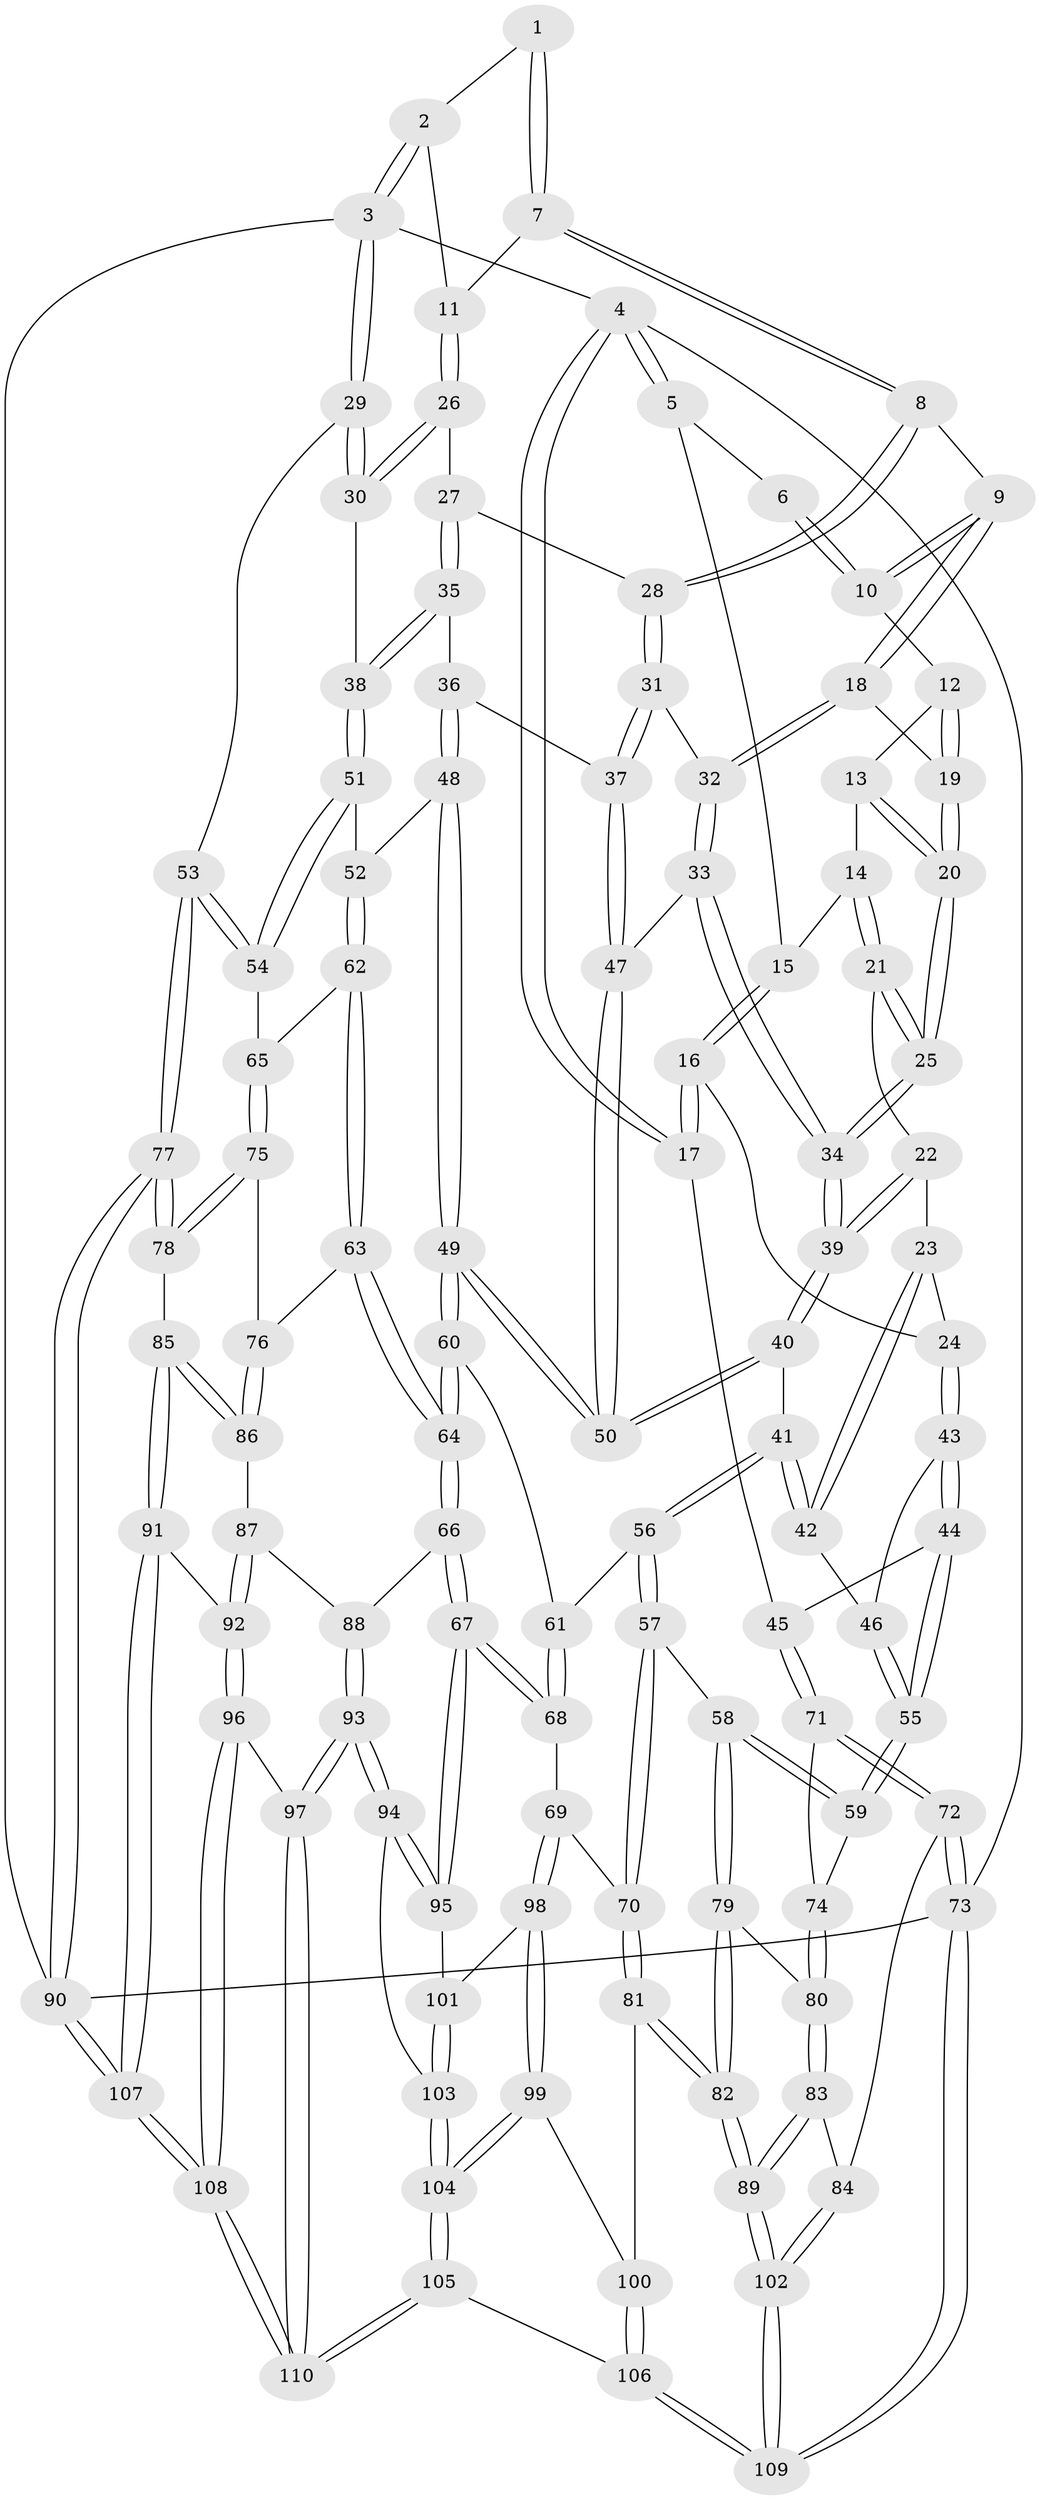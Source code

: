 // Generated by graph-tools (version 1.1) at 2025/01/03/09/25 05:01:37]
// undirected, 110 vertices, 272 edges
graph export_dot {
graph [start="1"]
  node [color=gray90,style=filled];
  1 [pos="+0.8247360369029085+0"];
  2 [pos="+1+0"];
  3 [pos="+1+0"];
  4 [pos="+0+0"];
  5 [pos="+0.1979722721321257+0"];
  6 [pos="+0.6015887836794549+0"];
  7 [pos="+0.8014244538691604+0.001979852361602379"];
  8 [pos="+0.7616149267806804+0.10610584372697636"];
  9 [pos="+0.6942138532180037+0.1068464888517874"];
  10 [pos="+0.5871284770308921+0"];
  11 [pos="+0.9058341575469909+0.11517455919267268"];
  12 [pos="+0.5620392862291345+0"];
  13 [pos="+0.45346565245395287+0.08393664237730793"];
  14 [pos="+0.38840760275855224+0.08655845048898553"];
  15 [pos="+0.21505896992338244+0"];
  16 [pos="+0.2196074772987823+0.19185936998266945"];
  17 [pos="+0+0.16379869330087285"];
  18 [pos="+0.6431286427224546+0.15595645592542762"];
  19 [pos="+0.5825382369082028+0.13046747112179882"];
  20 [pos="+0.5163506532440884+0.16819961056904237"];
  21 [pos="+0.37110573767664384+0.12185200895704894"];
  22 [pos="+0.33946333928274725+0.17550897537279642"];
  23 [pos="+0.26586859345423747+0.19791041380885152"];
  24 [pos="+0.22147215106202137+0.1933784477912066"];
  25 [pos="+0.5075518239603203+0.20447202826695426"];
  26 [pos="+0.9097358309489889+0.1373019060321831"];
  27 [pos="+0.8076335227037644+0.1565495552601167"];
  28 [pos="+0.7837592219822737+0.14028590944529104"];
  29 [pos="+1+0.1862920559106948"];
  30 [pos="+1+0.21266314920760362"];
  31 [pos="+0.6893850842637536+0.24852040222116076"];
  32 [pos="+0.6538641595923322+0.23626480550350504"];
  33 [pos="+0.612424962813603+0.26250702361756617"];
  34 [pos="+0.4929395125168455+0.30083440401053363"];
  35 [pos="+0.8207320050661194+0.29277460477222456"];
  36 [pos="+0.7769262475011526+0.30201278197966985"];
  37 [pos="+0.7250158134146802+0.2815212117216176"];
  38 [pos="+0.8810060044926297+0.3165186538108815"];
  39 [pos="+0.4907059176833023+0.3033626303482655"];
  40 [pos="+0.4886577151736485+0.3125432641282032"];
  41 [pos="+0.4201151153913336+0.3813057653555685"];
  42 [pos="+0.3430635657226572+0.3615871922486924"];
  43 [pos="+0.19469024608781688+0.33062817420602003"];
  44 [pos="+0.09776765907768178+0.422580523109521"];
  45 [pos="+0+0.3668432373679879"];
  46 [pos="+0.2987956818948677+0.37508674753536575"];
  47 [pos="+0.6625334082382011+0.3640813654036328"];
  48 [pos="+0.7217804901331726+0.4415717967934626"];
  49 [pos="+0.6450430240026773+0.45555134749863274"];
  50 [pos="+0.6445235716017169+0.4545880157046882"];
  51 [pos="+0.8937815673861659+0.4247850788991467"];
  52 [pos="+0.80532309213882+0.475287147666282"];
  53 [pos="+1+0.5063104709550511"];
  54 [pos="+1+0.5099765556011933"];
  55 [pos="+0.20492859455787063+0.5333127570826443"];
  56 [pos="+0.41580475705193976+0.5054088264132818"];
  57 [pos="+0.3361129008814725+0.5920910881295044"];
  58 [pos="+0.31763490145156315+0.5886277061460179"];
  59 [pos="+0.20706857177783192+0.5377031205851257"];
  60 [pos="+0.6363442442872017+0.47796022939305394"];
  61 [pos="+0.5187317128080624+0.5300324223883761"];
  62 [pos="+0.8068086211152999+0.5584198443603703"];
  63 [pos="+0.7665237266305989+0.6437475817959214"];
  64 [pos="+0.6964930834945227+0.6695498919612141"];
  65 [pos="+0.9608441596596861+0.5655493791570353"];
  66 [pos="+0.6806242480546882+0.6914668433716523"];
  67 [pos="+0.5755201777052228+0.7143031505784146"];
  68 [pos="+0.5696571925870524+0.7129290926765862"];
  69 [pos="+0.47714123872011055+0.7265362509757034"];
  70 [pos="+0.3506929876197525+0.6208572168425877"];
  71 [pos="+0+0.5181013979831486"];
  72 [pos="+0+0.7487852859732872"];
  73 [pos="+0+1"];
  74 [pos="+0.12575725693088252+0.6283004786843889"];
  75 [pos="+0.9099394635245126+0.6613333212105608"];
  76 [pos="+0.8570922375283491+0.6758680420941885"];
  77 [pos="+1+0.8302790139075983"];
  78 [pos="+1+0.8090420092072311"];
  79 [pos="+0.2036817276607406+0.7323981203203794"];
  80 [pos="+0.11627048816379017+0.6700930714928576"];
  81 [pos="+0.2636733294118961+0.8695032694128215"];
  82 [pos="+0.23759929173799554+0.8807445309739536"];
  83 [pos="+0.04515936779079721+0.747243642593561"];
  84 [pos="+0.007009004590373135+0.7543690493225779"];
  85 [pos="+0.9073035258458182+0.8488454174862982"];
  86 [pos="+0.8629614886559561+0.7287189706455872"];
  87 [pos="+0.7931682304236649+0.7821829851983947"];
  88 [pos="+0.6807001475812418+0.6916255887391163"];
  89 [pos="+0.23172006247541488+0.8862670735052556"];
  90 [pos="+1+1"];
  91 [pos="+0.8716469699215582+0.8747226891314722"];
  92 [pos="+0.8587138091749473+0.8775371810409381"];
  93 [pos="+0.7218544131023857+0.943526823315995"];
  94 [pos="+0.642140875312157+0.922675668186617"];
  95 [pos="+0.581751330973117+0.8549637883799638"];
  96 [pos="+0.8551448907244501+0.8798696875184331"];
  97 [pos="+0.7275621674494444+0.9487449254428575"];
  98 [pos="+0.414652333954514+0.8538264075821752"];
  99 [pos="+0.40070510142838406+0.8629419238182332"];
  100 [pos="+0.39125468288747733+0.8663443931953196"];
  101 [pos="+0.5018108010094997+0.8905998143746034"];
  102 [pos="+0.14954110818080796+1"];
  103 [pos="+0.5368413405803154+0.9719344810897372"];
  104 [pos="+0.5063556124837724+1"];
  105 [pos="+0.4678768756149108+1"];
  106 [pos="+0.42535491518675966+1"];
  107 [pos="+1+1"];
  108 [pos="+0.925956535691049+1"];
  109 [pos="+0.05031116177169864+1"];
  110 [pos="+0.7359721492926276+1"];
  1 -- 2;
  1 -- 7;
  1 -- 7;
  2 -- 3;
  2 -- 3;
  2 -- 11;
  3 -- 4;
  3 -- 29;
  3 -- 29;
  3 -- 90;
  4 -- 5;
  4 -- 5;
  4 -- 17;
  4 -- 17;
  4 -- 73;
  5 -- 6;
  5 -- 15;
  6 -- 10;
  6 -- 10;
  7 -- 8;
  7 -- 8;
  7 -- 11;
  8 -- 9;
  8 -- 28;
  8 -- 28;
  9 -- 10;
  9 -- 10;
  9 -- 18;
  9 -- 18;
  10 -- 12;
  11 -- 26;
  11 -- 26;
  12 -- 13;
  12 -- 19;
  12 -- 19;
  13 -- 14;
  13 -- 20;
  13 -- 20;
  14 -- 15;
  14 -- 21;
  14 -- 21;
  15 -- 16;
  15 -- 16;
  16 -- 17;
  16 -- 17;
  16 -- 24;
  17 -- 45;
  18 -- 19;
  18 -- 32;
  18 -- 32;
  19 -- 20;
  19 -- 20;
  20 -- 25;
  20 -- 25;
  21 -- 22;
  21 -- 25;
  21 -- 25;
  22 -- 23;
  22 -- 39;
  22 -- 39;
  23 -- 24;
  23 -- 42;
  23 -- 42;
  24 -- 43;
  24 -- 43;
  25 -- 34;
  25 -- 34;
  26 -- 27;
  26 -- 30;
  26 -- 30;
  27 -- 28;
  27 -- 35;
  27 -- 35;
  28 -- 31;
  28 -- 31;
  29 -- 30;
  29 -- 30;
  29 -- 53;
  30 -- 38;
  31 -- 32;
  31 -- 37;
  31 -- 37;
  32 -- 33;
  32 -- 33;
  33 -- 34;
  33 -- 34;
  33 -- 47;
  34 -- 39;
  34 -- 39;
  35 -- 36;
  35 -- 38;
  35 -- 38;
  36 -- 37;
  36 -- 48;
  36 -- 48;
  37 -- 47;
  37 -- 47;
  38 -- 51;
  38 -- 51;
  39 -- 40;
  39 -- 40;
  40 -- 41;
  40 -- 50;
  40 -- 50;
  41 -- 42;
  41 -- 42;
  41 -- 56;
  41 -- 56;
  42 -- 46;
  43 -- 44;
  43 -- 44;
  43 -- 46;
  44 -- 45;
  44 -- 55;
  44 -- 55;
  45 -- 71;
  45 -- 71;
  46 -- 55;
  46 -- 55;
  47 -- 50;
  47 -- 50;
  48 -- 49;
  48 -- 49;
  48 -- 52;
  49 -- 50;
  49 -- 50;
  49 -- 60;
  49 -- 60;
  51 -- 52;
  51 -- 54;
  51 -- 54;
  52 -- 62;
  52 -- 62;
  53 -- 54;
  53 -- 54;
  53 -- 77;
  53 -- 77;
  54 -- 65;
  55 -- 59;
  55 -- 59;
  56 -- 57;
  56 -- 57;
  56 -- 61;
  57 -- 58;
  57 -- 70;
  57 -- 70;
  58 -- 59;
  58 -- 59;
  58 -- 79;
  58 -- 79;
  59 -- 74;
  60 -- 61;
  60 -- 64;
  60 -- 64;
  61 -- 68;
  61 -- 68;
  62 -- 63;
  62 -- 63;
  62 -- 65;
  63 -- 64;
  63 -- 64;
  63 -- 76;
  64 -- 66;
  64 -- 66;
  65 -- 75;
  65 -- 75;
  66 -- 67;
  66 -- 67;
  66 -- 88;
  67 -- 68;
  67 -- 68;
  67 -- 95;
  67 -- 95;
  68 -- 69;
  69 -- 70;
  69 -- 98;
  69 -- 98;
  70 -- 81;
  70 -- 81;
  71 -- 72;
  71 -- 72;
  71 -- 74;
  72 -- 73;
  72 -- 73;
  72 -- 84;
  73 -- 109;
  73 -- 109;
  73 -- 90;
  74 -- 80;
  74 -- 80;
  75 -- 76;
  75 -- 78;
  75 -- 78;
  76 -- 86;
  76 -- 86;
  77 -- 78;
  77 -- 78;
  77 -- 90;
  77 -- 90;
  78 -- 85;
  79 -- 80;
  79 -- 82;
  79 -- 82;
  80 -- 83;
  80 -- 83;
  81 -- 82;
  81 -- 82;
  81 -- 100;
  82 -- 89;
  82 -- 89;
  83 -- 84;
  83 -- 89;
  83 -- 89;
  84 -- 102;
  84 -- 102;
  85 -- 86;
  85 -- 86;
  85 -- 91;
  85 -- 91;
  86 -- 87;
  87 -- 88;
  87 -- 92;
  87 -- 92;
  88 -- 93;
  88 -- 93;
  89 -- 102;
  89 -- 102;
  90 -- 107;
  90 -- 107;
  91 -- 92;
  91 -- 107;
  91 -- 107;
  92 -- 96;
  92 -- 96;
  93 -- 94;
  93 -- 94;
  93 -- 97;
  93 -- 97;
  94 -- 95;
  94 -- 95;
  94 -- 103;
  95 -- 101;
  96 -- 97;
  96 -- 108;
  96 -- 108;
  97 -- 110;
  97 -- 110;
  98 -- 99;
  98 -- 99;
  98 -- 101;
  99 -- 100;
  99 -- 104;
  99 -- 104;
  100 -- 106;
  100 -- 106;
  101 -- 103;
  101 -- 103;
  102 -- 109;
  102 -- 109;
  103 -- 104;
  103 -- 104;
  104 -- 105;
  104 -- 105;
  105 -- 106;
  105 -- 110;
  105 -- 110;
  106 -- 109;
  106 -- 109;
  107 -- 108;
  107 -- 108;
  108 -- 110;
  108 -- 110;
}
